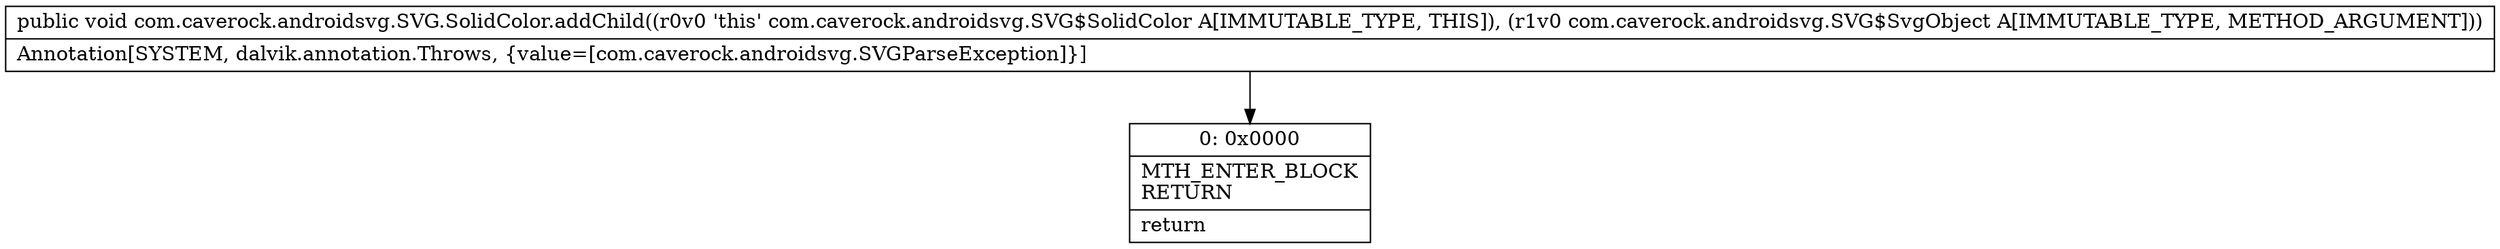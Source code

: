 digraph "CFG forcom.caverock.androidsvg.SVG.SolidColor.addChild(Lcom\/caverock\/androidsvg\/SVG$SvgObject;)V" {
Node_0 [shape=record,label="{0\:\ 0x0000|MTH_ENTER_BLOCK\lRETURN\l|return\l}"];
MethodNode[shape=record,label="{public void com.caverock.androidsvg.SVG.SolidColor.addChild((r0v0 'this' com.caverock.androidsvg.SVG$SolidColor A[IMMUTABLE_TYPE, THIS]), (r1v0 com.caverock.androidsvg.SVG$SvgObject A[IMMUTABLE_TYPE, METHOD_ARGUMENT]))  | Annotation[SYSTEM, dalvik.annotation.Throws, \{value=[com.caverock.androidsvg.SVGParseException]\}]\l}"];
MethodNode -> Node_0;
}

